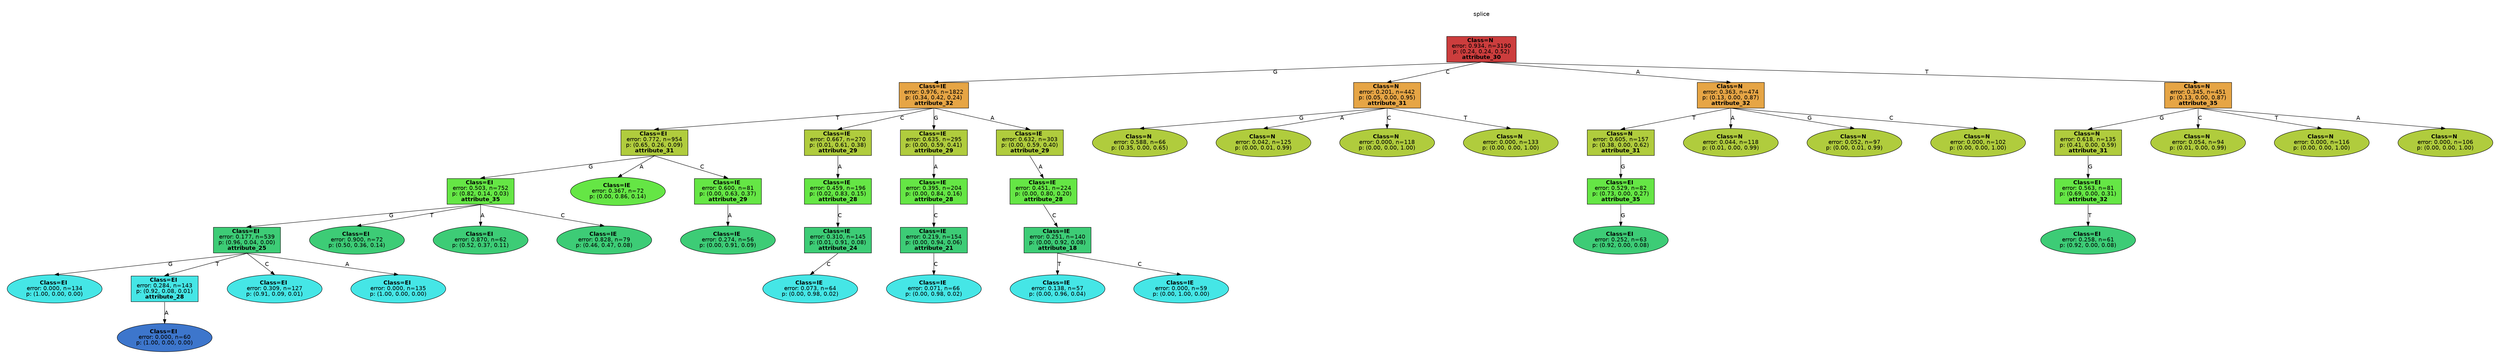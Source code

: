 digraph Tree {
splines=false;
graph [pad=".25", ranksep="0.5", nodesep="1"];
node [shape=rect, style="filled", color="black", fontname="helvetica",fillcolor="white"] ;
edge [fontname="helvetica"] ;
0 [label="splice", shape=plaintext];
0:s -> 1:n [style=invis];   
1 [label=<<b> Class=N </b> <br/> error: 0.934, n=3190 <br/> p: (0.24, 0.24, 0.52) <br/><b>attribute_30</b>>, fillcolor="0.000 0.7 0.800", shape="rect"];
2 [label=<<b> Class=IE </b> <br/> error: 0.976, n=1822 <br/> p: (0.34, 0.42, 0.24) <br/><b>attribute_32</b>>, fillcolor="0.100 0.7 0.900", shape="rect"];
1:s -> 2:n [label="G"] ;
3 [label=<<b> Class=EI </b> <br/> error: 0.772, n=954 <br/> p: (0.65, 0.26, 0.09) <br/><b>attribute_31</b>>, fillcolor="0.200 0.7 0.800", shape="rect"];
2:s -> 3:n [label="T"] ;
4 [label=<<b> Class=EI </b> <br/> error: 0.503, n=752 <br/> p: (0.82, 0.14, 0.03) <br/><b>attribute_35</b>>, fillcolor="0.300 0.7 0.900", shape="rect"];
3:s -> 4:n [label="G"] ;
5 [label=<<b> Class=EI </b> <br/> error: 0.177, n=539 <br/> p: (0.96, 0.04, 0.00) <br/><b>attribute_25</b>>, fillcolor="0.400 0.7 0.800", shape="rect"];
4:s -> 5:n [label="G"] ;
6 [label=<<b> Class=EI </b> <br/> error: 0.000, n=134 <br/> p: (1.00, 0.00, 0.00) >, fillcolor="0.500 0.7 0.900", shape="oval"];
5:s -> 6:n [label="G"] ;
7 [label=<<b> Class=EI </b> <br/> error: 0.284, n=143 <br/> p: (0.92, 0.08, 0.01) <br/><b>attribute_28</b>>, fillcolor="0.500 0.7 0.900", shape="rect"];
5:s -> 7:n [label="T"] ;
8 [label=<<b> Class=EI </b> <br/> error: 0.000, n=60 <br/> p: (1.00, 0.00, 0.00) >, fillcolor="0.600 0.7 0.800", shape="oval"];
7:s -> 8:n [label="A"] ;
9 [label=<<b> Class=EI </b> <br/> error: 0.309, n=127 <br/> p: (0.91, 0.09, 0.01) >, fillcolor="0.500 0.7 0.900", shape="oval"];
5:s -> 9:n [label="C"] ;
10 [label=<<b> Class=EI </b> <br/> error: 0.000, n=135 <br/> p: (1.00, 0.00, 0.00) >, fillcolor="0.500 0.7 0.900", shape="oval"];
5:s -> 10:n [label="A"] ;
11 [label=<<b> Class=EI </b> <br/> error: 0.900, n=72 <br/> p: (0.50, 0.36, 0.14) >, fillcolor="0.400 0.7 0.800", shape="oval"];
4:s -> 11:n [label="T"] ;
12 [label=<<b> Class=EI </b> <br/> error: 0.870, n=62 <br/> p: (0.52, 0.37, 0.11) >, fillcolor="0.400 0.7 0.800", shape="oval"];
4:s -> 12:n [label="A"] ;
13 [label=<<b> Class=IE </b> <br/> error: 0.828, n=79 <br/> p: (0.46, 0.47, 0.08) >, fillcolor="0.400 0.7 0.800", shape="oval"];
4:s -> 13:n [label="C"] ;
14 [label=<<b> Class=IE </b> <br/> error: 0.367, n=72 <br/> p: (0.00, 0.86, 0.14) >, fillcolor="0.300 0.7 0.900", shape="oval"];
3:s -> 14:n [label="A"] ;
15 [label=<<b> Class=IE </b> <br/> error: 0.600, n=81 <br/> p: (0.00, 0.63, 0.37) <br/><b>attribute_29</b>>, fillcolor="0.300 0.7 0.900", shape="rect"];
3:s -> 15:n [label="C"] ;
16 [label=<<b> Class=IE </b> <br/> error: 0.274, n=56 <br/> p: (0.00, 0.91, 0.09) >, fillcolor="0.400 0.7 0.800", shape="oval"];
15:s -> 16:n [label="A"] ;
17 [label=<<b> Class=IE </b> <br/> error: 0.667, n=270 <br/> p: (0.01, 0.61, 0.38) <br/><b>attribute_29</b>>, fillcolor="0.200 0.7 0.800", shape="rect"];
2:s -> 17:n [label="C"] ;
18 [label=<<b> Class=IE </b> <br/> error: 0.459, n=196 <br/> p: (0.02, 0.83, 0.15) <br/><b>attribute_28</b>>, fillcolor="0.300 0.7 0.900", shape="rect"];
17:s -> 18:n [label="A"] ;
19 [label=<<b> Class=IE </b> <br/> error: 0.310, n=145 <br/> p: (0.01, 0.91, 0.08) <br/><b>attribute_24</b>>, fillcolor="0.400 0.7 0.800", shape="rect"];
18:s -> 19:n [label="C"] ;
20 [label=<<b> Class=IE </b> <br/> error: 0.073, n=64 <br/> p: (0.00, 0.98, 0.02) >, fillcolor="0.500 0.7 0.900", shape="oval"];
19:s -> 20:n [label="C"] ;
21 [label=<<b> Class=IE </b> <br/> error: 0.635, n=295 <br/> p: (0.00, 0.59, 0.41) <br/><b>attribute_29</b>>, fillcolor="0.200 0.7 0.800", shape="rect"];
2:s -> 21:n [label="G"] ;
22 [label=<<b> Class=IE </b> <br/> error: 0.395, n=204 <br/> p: (0.00, 0.84, 0.16) <br/><b>attribute_28</b>>, fillcolor="0.300 0.7 0.900", shape="rect"];
21:s -> 22:n [label="A"] ;
23 [label=<<b> Class=IE </b> <br/> error: 0.219, n=154 <br/> p: (0.00, 0.94, 0.06) <br/><b>attribute_21</b>>, fillcolor="0.400 0.7 0.800", shape="rect"];
22:s -> 23:n [label="C"] ;
24 [label=<<b> Class=IE </b> <br/> error: 0.071, n=66 <br/> p: (0.00, 0.98, 0.02) >, fillcolor="0.500 0.7 0.900", shape="oval"];
23:s -> 24:n [label="C"] ;
25 [label=<<b> Class=IE </b> <br/> error: 0.632, n=303 <br/> p: (0.00, 0.59, 0.40) <br/><b>attribute_29</b>>, fillcolor="0.200 0.7 0.800", shape="rect"];
2:s -> 25:n [label="A"] ;
26 [label=<<b> Class=IE </b> <br/> error: 0.451, n=224 <br/> p: (0.00, 0.80, 0.20) <br/><b>attribute_28</b>>, fillcolor="0.300 0.7 0.900", shape="rect"];
25:s -> 26:n [label="A"] ;
27 [label=<<b> Class=IE </b> <br/> error: 0.251, n=140 <br/> p: (0.00, 0.92, 0.08) <br/><b>attribute_18</b>>, fillcolor="0.400 0.7 0.800", shape="rect"];
26:s -> 27:n [label="C"] ;
28 [label=<<b> Class=IE </b> <br/> error: 0.138, n=57 <br/> p: (0.00, 0.96, 0.04) >, fillcolor="0.500 0.7 0.900", shape="oval"];
27:s -> 28:n [label="T"] ;
29 [label=<<b> Class=IE </b> <br/> error: 0.000, n=59 <br/> p: (0.00, 1.00, 0.00) >, fillcolor="0.500 0.7 0.900", shape="oval"];
27:s -> 29:n [label="C"] ;
30 [label=<<b> Class=N </b> <br/> error: 0.201, n=442 <br/> p: (0.05, 0.00, 0.95) <br/><b>attribute_31</b>>, fillcolor="0.100 0.7 0.900", shape="rect"];
1:s -> 30:n [label="C"] ;
31 [label=<<b> Class=N </b> <br/> error: 0.588, n=66 <br/> p: (0.35, 0.00, 0.65) >, fillcolor="0.200 0.7 0.800", shape="oval"];
30:s -> 31:n [label="G"] ;
32 [label=<<b> Class=N </b> <br/> error: 0.042, n=125 <br/> p: (0.00, 0.01, 0.99) >, fillcolor="0.200 0.7 0.800", shape="oval"];
30:s -> 32:n [label="A"] ;
33 [label=<<b> Class=N </b> <br/> error: 0.000, n=118 <br/> p: (0.00, 0.00, 1.00) >, fillcolor="0.200 0.7 0.800", shape="oval"];
30:s -> 33:n [label="C"] ;
34 [label=<<b> Class=N </b> <br/> error: 0.000, n=133 <br/> p: (0.00, 0.00, 1.00) >, fillcolor="0.200 0.7 0.800", shape="oval"];
30:s -> 34:n [label="T"] ;
35 [label=<<b> Class=N </b> <br/> error: 0.363, n=474 <br/> p: (0.13, 0.00, 0.87) <br/><b>attribute_32</b>>, fillcolor="0.100 0.7 0.900", shape="rect"];
1:s -> 35:n [label="A"] ;
36 [label=<<b> Class=N </b> <br/> error: 0.605, n=157 <br/> p: (0.38, 0.00, 0.62) <br/><b>attribute_31</b>>, fillcolor="0.200 0.7 0.800", shape="rect"];
35:s -> 36:n [label="T"] ;
37 [label=<<b> Class=EI </b> <br/> error: 0.529, n=82 <br/> p: (0.73, 0.00, 0.27) <br/><b>attribute_35</b>>, fillcolor="0.300 0.7 0.900", shape="rect"];
36:s -> 37:n [label="G"] ;
38 [label=<<b> Class=EI </b> <br/> error: 0.252, n=63 <br/> p: (0.92, 0.00, 0.08) >, fillcolor="0.400 0.7 0.800", shape="oval"];
37:s -> 38:n [label="G"] ;
39 [label=<<b> Class=N </b> <br/> error: 0.044, n=118 <br/> p: (0.01, 0.00, 0.99) >, fillcolor="0.200 0.7 0.800", shape="oval"];
35:s -> 39:n [label="A"] ;
40 [label=<<b> Class=N </b> <br/> error: 0.052, n=97 <br/> p: (0.00, 0.01, 0.99) >, fillcolor="0.200 0.7 0.800", shape="oval"];
35:s -> 40:n [label="G"] ;
41 [label=<<b> Class=N </b> <br/> error: 0.000, n=102 <br/> p: (0.00, 0.00, 1.00) >, fillcolor="0.200 0.7 0.800", shape="oval"];
35:s -> 41:n [label="C"] ;
42 [label=<<b> Class=N </b> <br/> error: 0.345, n=451 <br/> p: (0.13, 0.00, 0.87) <br/><b>attribute_35</b>>, fillcolor="0.100 0.7 0.900", shape="rect"];
1:s -> 42:n [label="T"] ;
43 [label=<<b> Class=N </b> <br/> error: 0.618, n=135 <br/> p: (0.41, 0.00, 0.59) <br/><b>attribute_31</b>>, fillcolor="0.200 0.7 0.800", shape="rect"];
42:s -> 43:n [label="G"] ;
44 [label=<<b> Class=EI </b> <br/> error: 0.563, n=81 <br/> p: (0.69, 0.00, 0.31) <br/><b>attribute_32</b>>, fillcolor="0.300 0.7 0.900", shape="rect"];
43:s -> 44:n [label="G"] ;
45 [label=<<b> Class=EI </b> <br/> error: 0.258, n=61 <br/> p: (0.92, 0.00, 0.08) >, fillcolor="0.400 0.7 0.800", shape="oval"];
44:s -> 45:n [label="T"] ;
46 [label=<<b> Class=N </b> <br/> error: 0.054, n=94 <br/> p: (0.01, 0.00, 0.99) >, fillcolor="0.200 0.7 0.800", shape="oval"];
42:s -> 46:n [label="C"] ;
47 [label=<<b> Class=N </b> <br/> error: 0.000, n=116 <br/> p: (0.00, 0.00, 1.00) >, fillcolor="0.200 0.7 0.800", shape="oval"];
42:s -> 47:n [label="T"] ;
48 [label=<<b> Class=N </b> <br/> error: 0.000, n=106 <br/> p: (0.00, 0.00, 1.00) >, fillcolor="0.200 0.7 0.800", shape="oval"];
42:s -> 48:n [label="A"] ;

}